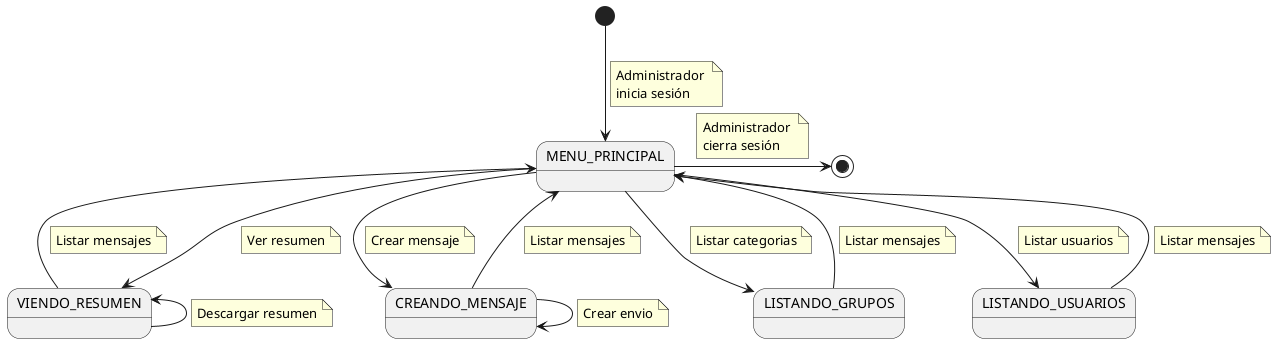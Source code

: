 @startuml
state "MENU_PRINCIPAL" as MenuPrincipal
state "CREANDO_MENSAJE" as CreandoMensaje
state "VIENDO_RESUMEN" as ViendoResumen
state "LISTANDO_GRUPOS" as Grupos
state "LISTANDO_USUARIOS" as Usuarios

[*] --> MenuPrincipal
    note on link
        Administrador 
        inicia sesión
    end note

MenuPrincipal -> [*]
    note on link
        Administrador 
        cierra sesión
    end note

MenuPrincipal --> CreandoMensaje
    note on link
        Crear mensaje
    end note

CreandoMensaje --> CreandoMensaje 
    note on link
        Crear envio
    end note

MenuPrincipal--> ViendoResumen
    note on link
        Ver resumen
    end note

ViendoResumen -l-> MenuPrincipal
    note on link
        Listar mensajes
    end note

ViendoResumen -l-> ViendoResumen 
    note on link
        Descargar resumen
    end note

CreandoMensaje --> MenuPrincipal
    note on link
        Listar mensajes
    end note

MenuPrincipal --> Grupos
    note on link
        Listar categorias
    end note

Grupos --> MenuPrincipal
    note on link
        Listar mensajes
    end note

MenuPrincipal --> Usuarios
    note on link
        Listar usuarios
    end note

Usuarios--> MenuPrincipal
    note on link
        Listar mensajes
    end note

@enduml